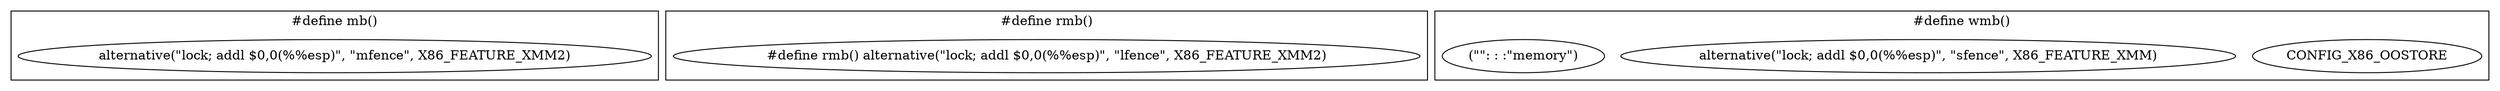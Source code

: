 digraph system_h{
        subgraph cluster_mb{
                label="#define mb()";
                alternative[label="alternative(\"lock; addl $0,0(%%esp)\", \"mfence\", X86_FEATURE_XMM2)"];
        }

        subgraph cluster_rmb{
                label="#define rmb()";
                alternative_1[label="#define rmb() alternative(\"lock; addl $0,0(%%esp)\", \"lfence\", X86_FEATURE_XMM2)"];
        }

        subgraph cluster_wmb{
                label="#define wmb()";
                CONFIG_X86_OOSTORE[label="CONFIG_X86_OOSTORE"];
                alternative_2[label="alternative(\"lock; addl $0,0(%%esp)\", \"sfence\", X86_FEATURE_XMM)"];
                asm[label="(\"\": : :\"memory\")"];
        }

}

